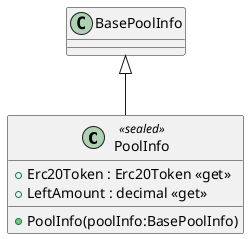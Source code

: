 @startuml
class PoolInfo <<sealed>> {
    + Erc20Token : Erc20Token <<get>>
    + LeftAmount : decimal <<get>>
    + PoolInfo(poolInfo:BasePoolInfo)
}
BasePoolInfo <|-- PoolInfo
@enduml
